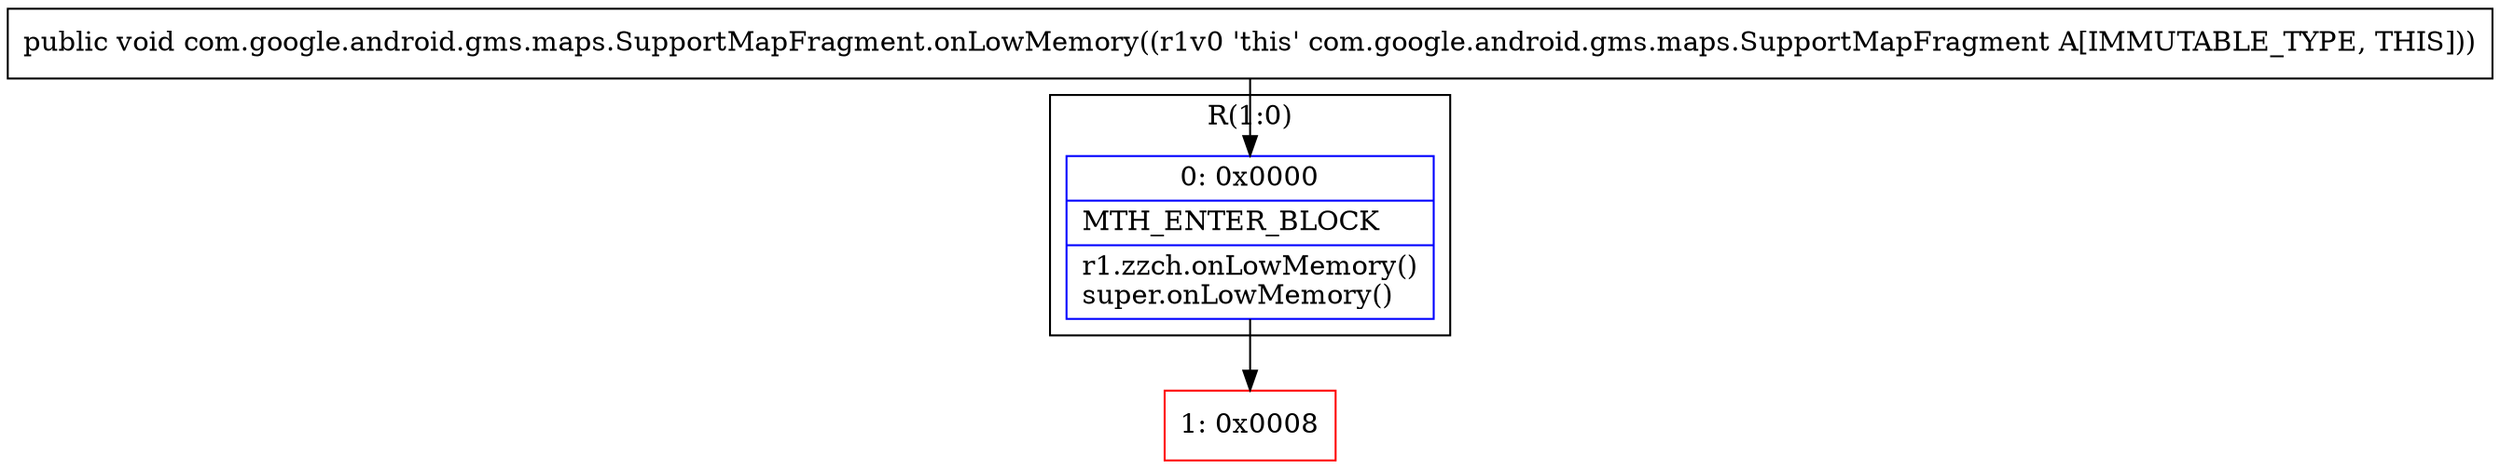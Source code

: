 digraph "CFG forcom.google.android.gms.maps.SupportMapFragment.onLowMemory()V" {
subgraph cluster_Region_1229799856 {
label = "R(1:0)";
node [shape=record,color=blue];
Node_0 [shape=record,label="{0\:\ 0x0000|MTH_ENTER_BLOCK\l|r1.zzch.onLowMemory()\lsuper.onLowMemory()\l}"];
}
Node_1 [shape=record,color=red,label="{1\:\ 0x0008}"];
MethodNode[shape=record,label="{public void com.google.android.gms.maps.SupportMapFragment.onLowMemory((r1v0 'this' com.google.android.gms.maps.SupportMapFragment A[IMMUTABLE_TYPE, THIS])) }"];
MethodNode -> Node_0;
Node_0 -> Node_1;
}

